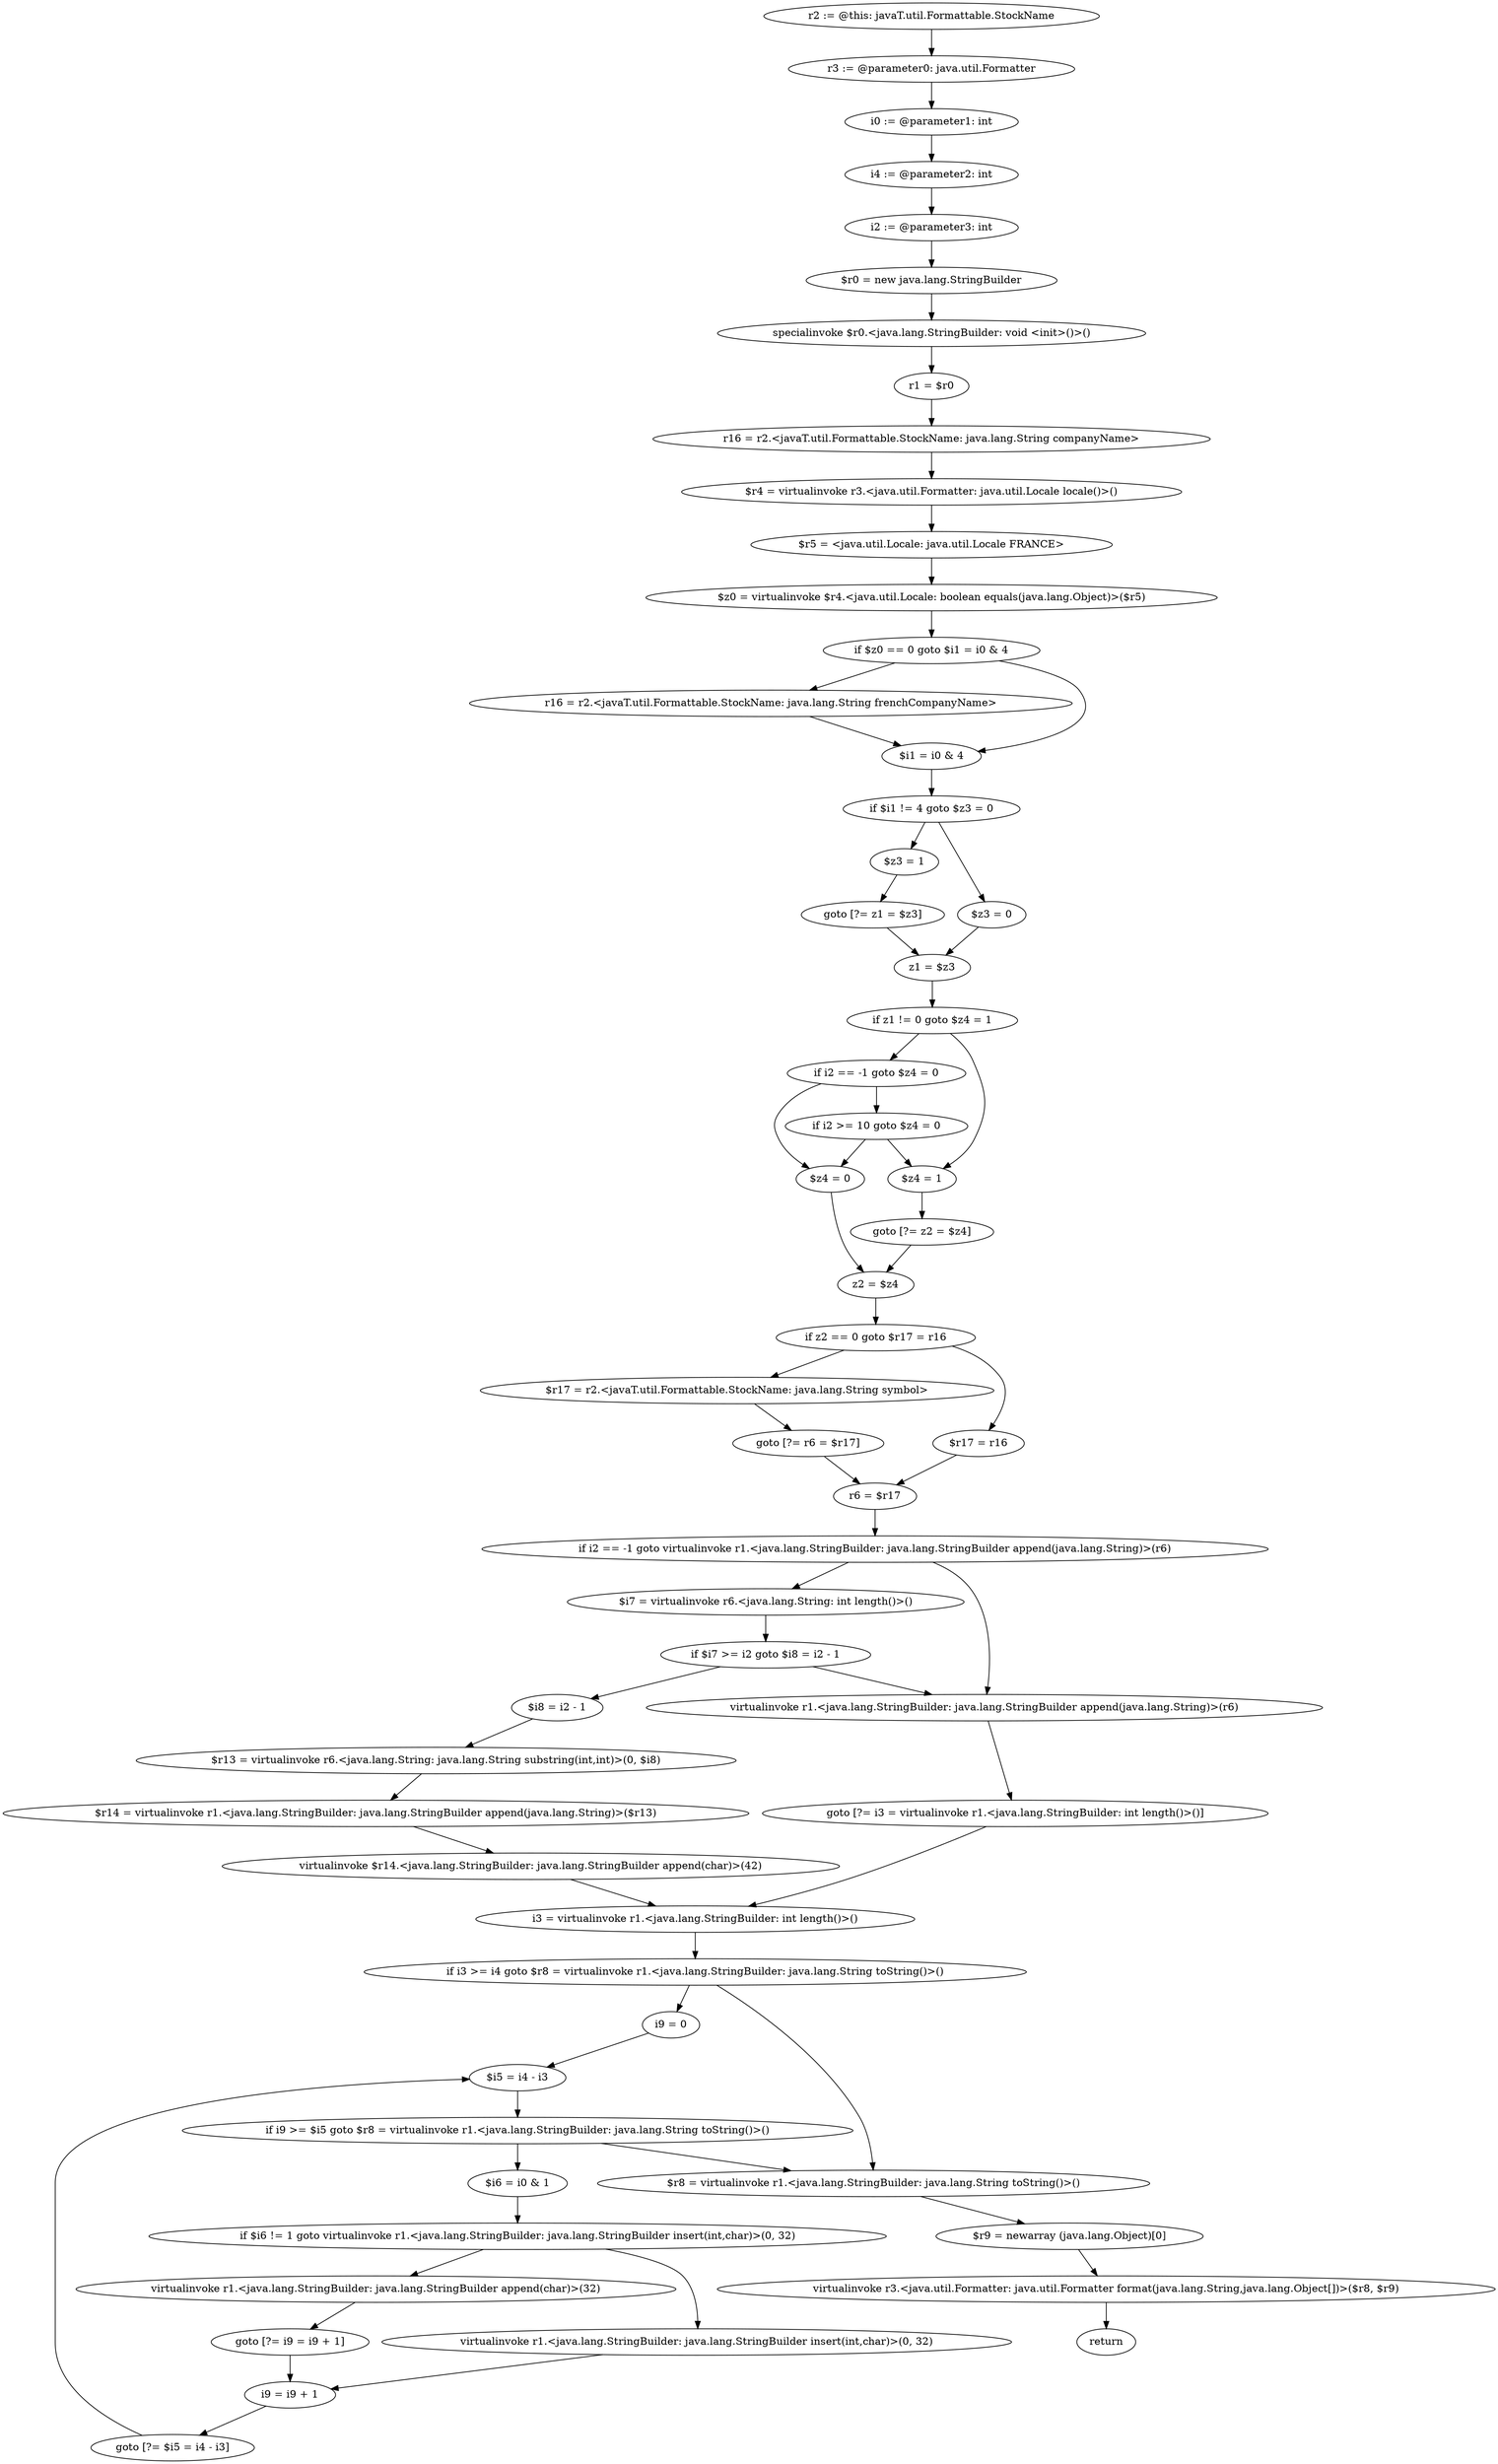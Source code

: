 digraph "unitGraph" {
    "r2 := @this: javaT.util.Formattable.StockName"
    "r3 := @parameter0: java.util.Formatter"
    "i0 := @parameter1: int"
    "i4 := @parameter2: int"
    "i2 := @parameter3: int"
    "$r0 = new java.lang.StringBuilder"
    "specialinvoke $r0.<java.lang.StringBuilder: void <init>()>()"
    "r1 = $r0"
    "r16 = r2.<javaT.util.Formattable.StockName: java.lang.String companyName>"
    "$r4 = virtualinvoke r3.<java.util.Formatter: java.util.Locale locale()>()"
    "$r5 = <java.util.Locale: java.util.Locale FRANCE>"
    "$z0 = virtualinvoke $r4.<java.util.Locale: boolean equals(java.lang.Object)>($r5)"
    "if $z0 == 0 goto $i1 = i0 & 4"
    "r16 = r2.<javaT.util.Formattable.StockName: java.lang.String frenchCompanyName>"
    "$i1 = i0 & 4"
    "if $i1 != 4 goto $z3 = 0"
    "$z3 = 1"
    "goto [?= z1 = $z3]"
    "$z3 = 0"
    "z1 = $z3"
    "if z1 != 0 goto $z4 = 1"
    "if i2 == -1 goto $z4 = 0"
    "if i2 >= 10 goto $z4 = 0"
    "$z4 = 1"
    "goto [?= z2 = $z4]"
    "$z4 = 0"
    "z2 = $z4"
    "if z2 == 0 goto $r17 = r16"
    "$r17 = r2.<javaT.util.Formattable.StockName: java.lang.String symbol>"
    "goto [?= r6 = $r17]"
    "$r17 = r16"
    "r6 = $r17"
    "if i2 == -1 goto virtualinvoke r1.<java.lang.StringBuilder: java.lang.StringBuilder append(java.lang.String)>(r6)"
    "$i7 = virtualinvoke r6.<java.lang.String: int length()>()"
    "if $i7 >= i2 goto $i8 = i2 - 1"
    "virtualinvoke r1.<java.lang.StringBuilder: java.lang.StringBuilder append(java.lang.String)>(r6)"
    "goto [?= i3 = virtualinvoke r1.<java.lang.StringBuilder: int length()>()]"
    "$i8 = i2 - 1"
    "$r13 = virtualinvoke r6.<java.lang.String: java.lang.String substring(int,int)>(0, $i8)"
    "$r14 = virtualinvoke r1.<java.lang.StringBuilder: java.lang.StringBuilder append(java.lang.String)>($r13)"
    "virtualinvoke $r14.<java.lang.StringBuilder: java.lang.StringBuilder append(char)>(42)"
    "i3 = virtualinvoke r1.<java.lang.StringBuilder: int length()>()"
    "if i3 >= i4 goto $r8 = virtualinvoke r1.<java.lang.StringBuilder: java.lang.String toString()>()"
    "i9 = 0"
    "$i5 = i4 - i3"
    "if i9 >= $i5 goto $r8 = virtualinvoke r1.<java.lang.StringBuilder: java.lang.String toString()>()"
    "$i6 = i0 & 1"
    "if $i6 != 1 goto virtualinvoke r1.<java.lang.StringBuilder: java.lang.StringBuilder insert(int,char)>(0, 32)"
    "virtualinvoke r1.<java.lang.StringBuilder: java.lang.StringBuilder append(char)>(32)"
    "goto [?= i9 = i9 + 1]"
    "virtualinvoke r1.<java.lang.StringBuilder: java.lang.StringBuilder insert(int,char)>(0, 32)"
    "i9 = i9 + 1"
    "goto [?= $i5 = i4 - i3]"
    "$r8 = virtualinvoke r1.<java.lang.StringBuilder: java.lang.String toString()>()"
    "$r9 = newarray (java.lang.Object)[0]"
    "virtualinvoke r3.<java.util.Formatter: java.util.Formatter format(java.lang.String,java.lang.Object[])>($r8, $r9)"
    "return"
    "r2 := @this: javaT.util.Formattable.StockName"->"r3 := @parameter0: java.util.Formatter";
    "r3 := @parameter0: java.util.Formatter"->"i0 := @parameter1: int";
    "i0 := @parameter1: int"->"i4 := @parameter2: int";
    "i4 := @parameter2: int"->"i2 := @parameter3: int";
    "i2 := @parameter3: int"->"$r0 = new java.lang.StringBuilder";
    "$r0 = new java.lang.StringBuilder"->"specialinvoke $r0.<java.lang.StringBuilder: void <init>()>()";
    "specialinvoke $r0.<java.lang.StringBuilder: void <init>()>()"->"r1 = $r0";
    "r1 = $r0"->"r16 = r2.<javaT.util.Formattable.StockName: java.lang.String companyName>";
    "r16 = r2.<javaT.util.Formattable.StockName: java.lang.String companyName>"->"$r4 = virtualinvoke r3.<java.util.Formatter: java.util.Locale locale()>()";
    "$r4 = virtualinvoke r3.<java.util.Formatter: java.util.Locale locale()>()"->"$r5 = <java.util.Locale: java.util.Locale FRANCE>";
    "$r5 = <java.util.Locale: java.util.Locale FRANCE>"->"$z0 = virtualinvoke $r4.<java.util.Locale: boolean equals(java.lang.Object)>($r5)";
    "$z0 = virtualinvoke $r4.<java.util.Locale: boolean equals(java.lang.Object)>($r5)"->"if $z0 == 0 goto $i1 = i0 & 4";
    "if $z0 == 0 goto $i1 = i0 & 4"->"r16 = r2.<javaT.util.Formattable.StockName: java.lang.String frenchCompanyName>";
    "if $z0 == 0 goto $i1 = i0 & 4"->"$i1 = i0 & 4";
    "r16 = r2.<javaT.util.Formattable.StockName: java.lang.String frenchCompanyName>"->"$i1 = i0 & 4";
    "$i1 = i0 & 4"->"if $i1 != 4 goto $z3 = 0";
    "if $i1 != 4 goto $z3 = 0"->"$z3 = 1";
    "if $i1 != 4 goto $z3 = 0"->"$z3 = 0";
    "$z3 = 1"->"goto [?= z1 = $z3]";
    "goto [?= z1 = $z3]"->"z1 = $z3";
    "$z3 = 0"->"z1 = $z3";
    "z1 = $z3"->"if z1 != 0 goto $z4 = 1";
    "if z1 != 0 goto $z4 = 1"->"if i2 == -1 goto $z4 = 0";
    "if z1 != 0 goto $z4 = 1"->"$z4 = 1";
    "if i2 == -1 goto $z4 = 0"->"if i2 >= 10 goto $z4 = 0";
    "if i2 == -1 goto $z4 = 0"->"$z4 = 0";
    "if i2 >= 10 goto $z4 = 0"->"$z4 = 1";
    "if i2 >= 10 goto $z4 = 0"->"$z4 = 0";
    "$z4 = 1"->"goto [?= z2 = $z4]";
    "goto [?= z2 = $z4]"->"z2 = $z4";
    "$z4 = 0"->"z2 = $z4";
    "z2 = $z4"->"if z2 == 0 goto $r17 = r16";
    "if z2 == 0 goto $r17 = r16"->"$r17 = r2.<javaT.util.Formattable.StockName: java.lang.String symbol>";
    "if z2 == 0 goto $r17 = r16"->"$r17 = r16";
    "$r17 = r2.<javaT.util.Formattable.StockName: java.lang.String symbol>"->"goto [?= r6 = $r17]";
    "goto [?= r6 = $r17]"->"r6 = $r17";
    "$r17 = r16"->"r6 = $r17";
    "r6 = $r17"->"if i2 == -1 goto virtualinvoke r1.<java.lang.StringBuilder: java.lang.StringBuilder append(java.lang.String)>(r6)";
    "if i2 == -1 goto virtualinvoke r1.<java.lang.StringBuilder: java.lang.StringBuilder append(java.lang.String)>(r6)"->"$i7 = virtualinvoke r6.<java.lang.String: int length()>()";
    "if i2 == -1 goto virtualinvoke r1.<java.lang.StringBuilder: java.lang.StringBuilder append(java.lang.String)>(r6)"->"virtualinvoke r1.<java.lang.StringBuilder: java.lang.StringBuilder append(java.lang.String)>(r6)";
    "$i7 = virtualinvoke r6.<java.lang.String: int length()>()"->"if $i7 >= i2 goto $i8 = i2 - 1";
    "if $i7 >= i2 goto $i8 = i2 - 1"->"virtualinvoke r1.<java.lang.StringBuilder: java.lang.StringBuilder append(java.lang.String)>(r6)";
    "if $i7 >= i2 goto $i8 = i2 - 1"->"$i8 = i2 - 1";
    "virtualinvoke r1.<java.lang.StringBuilder: java.lang.StringBuilder append(java.lang.String)>(r6)"->"goto [?= i3 = virtualinvoke r1.<java.lang.StringBuilder: int length()>()]";
    "goto [?= i3 = virtualinvoke r1.<java.lang.StringBuilder: int length()>()]"->"i3 = virtualinvoke r1.<java.lang.StringBuilder: int length()>()";
    "$i8 = i2 - 1"->"$r13 = virtualinvoke r6.<java.lang.String: java.lang.String substring(int,int)>(0, $i8)";
    "$r13 = virtualinvoke r6.<java.lang.String: java.lang.String substring(int,int)>(0, $i8)"->"$r14 = virtualinvoke r1.<java.lang.StringBuilder: java.lang.StringBuilder append(java.lang.String)>($r13)";
    "$r14 = virtualinvoke r1.<java.lang.StringBuilder: java.lang.StringBuilder append(java.lang.String)>($r13)"->"virtualinvoke $r14.<java.lang.StringBuilder: java.lang.StringBuilder append(char)>(42)";
    "virtualinvoke $r14.<java.lang.StringBuilder: java.lang.StringBuilder append(char)>(42)"->"i3 = virtualinvoke r1.<java.lang.StringBuilder: int length()>()";
    "i3 = virtualinvoke r1.<java.lang.StringBuilder: int length()>()"->"if i3 >= i4 goto $r8 = virtualinvoke r1.<java.lang.StringBuilder: java.lang.String toString()>()";
    "if i3 >= i4 goto $r8 = virtualinvoke r1.<java.lang.StringBuilder: java.lang.String toString()>()"->"i9 = 0";
    "if i3 >= i4 goto $r8 = virtualinvoke r1.<java.lang.StringBuilder: java.lang.String toString()>()"->"$r8 = virtualinvoke r1.<java.lang.StringBuilder: java.lang.String toString()>()";
    "i9 = 0"->"$i5 = i4 - i3";
    "$i5 = i4 - i3"->"if i9 >= $i5 goto $r8 = virtualinvoke r1.<java.lang.StringBuilder: java.lang.String toString()>()";
    "if i9 >= $i5 goto $r8 = virtualinvoke r1.<java.lang.StringBuilder: java.lang.String toString()>()"->"$i6 = i0 & 1";
    "if i9 >= $i5 goto $r8 = virtualinvoke r1.<java.lang.StringBuilder: java.lang.String toString()>()"->"$r8 = virtualinvoke r1.<java.lang.StringBuilder: java.lang.String toString()>()";
    "$i6 = i0 & 1"->"if $i6 != 1 goto virtualinvoke r1.<java.lang.StringBuilder: java.lang.StringBuilder insert(int,char)>(0, 32)";
    "if $i6 != 1 goto virtualinvoke r1.<java.lang.StringBuilder: java.lang.StringBuilder insert(int,char)>(0, 32)"->"virtualinvoke r1.<java.lang.StringBuilder: java.lang.StringBuilder append(char)>(32)";
    "if $i6 != 1 goto virtualinvoke r1.<java.lang.StringBuilder: java.lang.StringBuilder insert(int,char)>(0, 32)"->"virtualinvoke r1.<java.lang.StringBuilder: java.lang.StringBuilder insert(int,char)>(0, 32)";
    "virtualinvoke r1.<java.lang.StringBuilder: java.lang.StringBuilder append(char)>(32)"->"goto [?= i9 = i9 + 1]";
    "goto [?= i9 = i9 + 1]"->"i9 = i9 + 1";
    "virtualinvoke r1.<java.lang.StringBuilder: java.lang.StringBuilder insert(int,char)>(0, 32)"->"i9 = i9 + 1";
    "i9 = i9 + 1"->"goto [?= $i5 = i4 - i3]";
    "goto [?= $i5 = i4 - i3]"->"$i5 = i4 - i3";
    "$r8 = virtualinvoke r1.<java.lang.StringBuilder: java.lang.String toString()>()"->"$r9 = newarray (java.lang.Object)[0]";
    "$r9 = newarray (java.lang.Object)[0]"->"virtualinvoke r3.<java.util.Formatter: java.util.Formatter format(java.lang.String,java.lang.Object[])>($r8, $r9)";
    "virtualinvoke r3.<java.util.Formatter: java.util.Formatter format(java.lang.String,java.lang.Object[])>($r8, $r9)"->"return";
}
